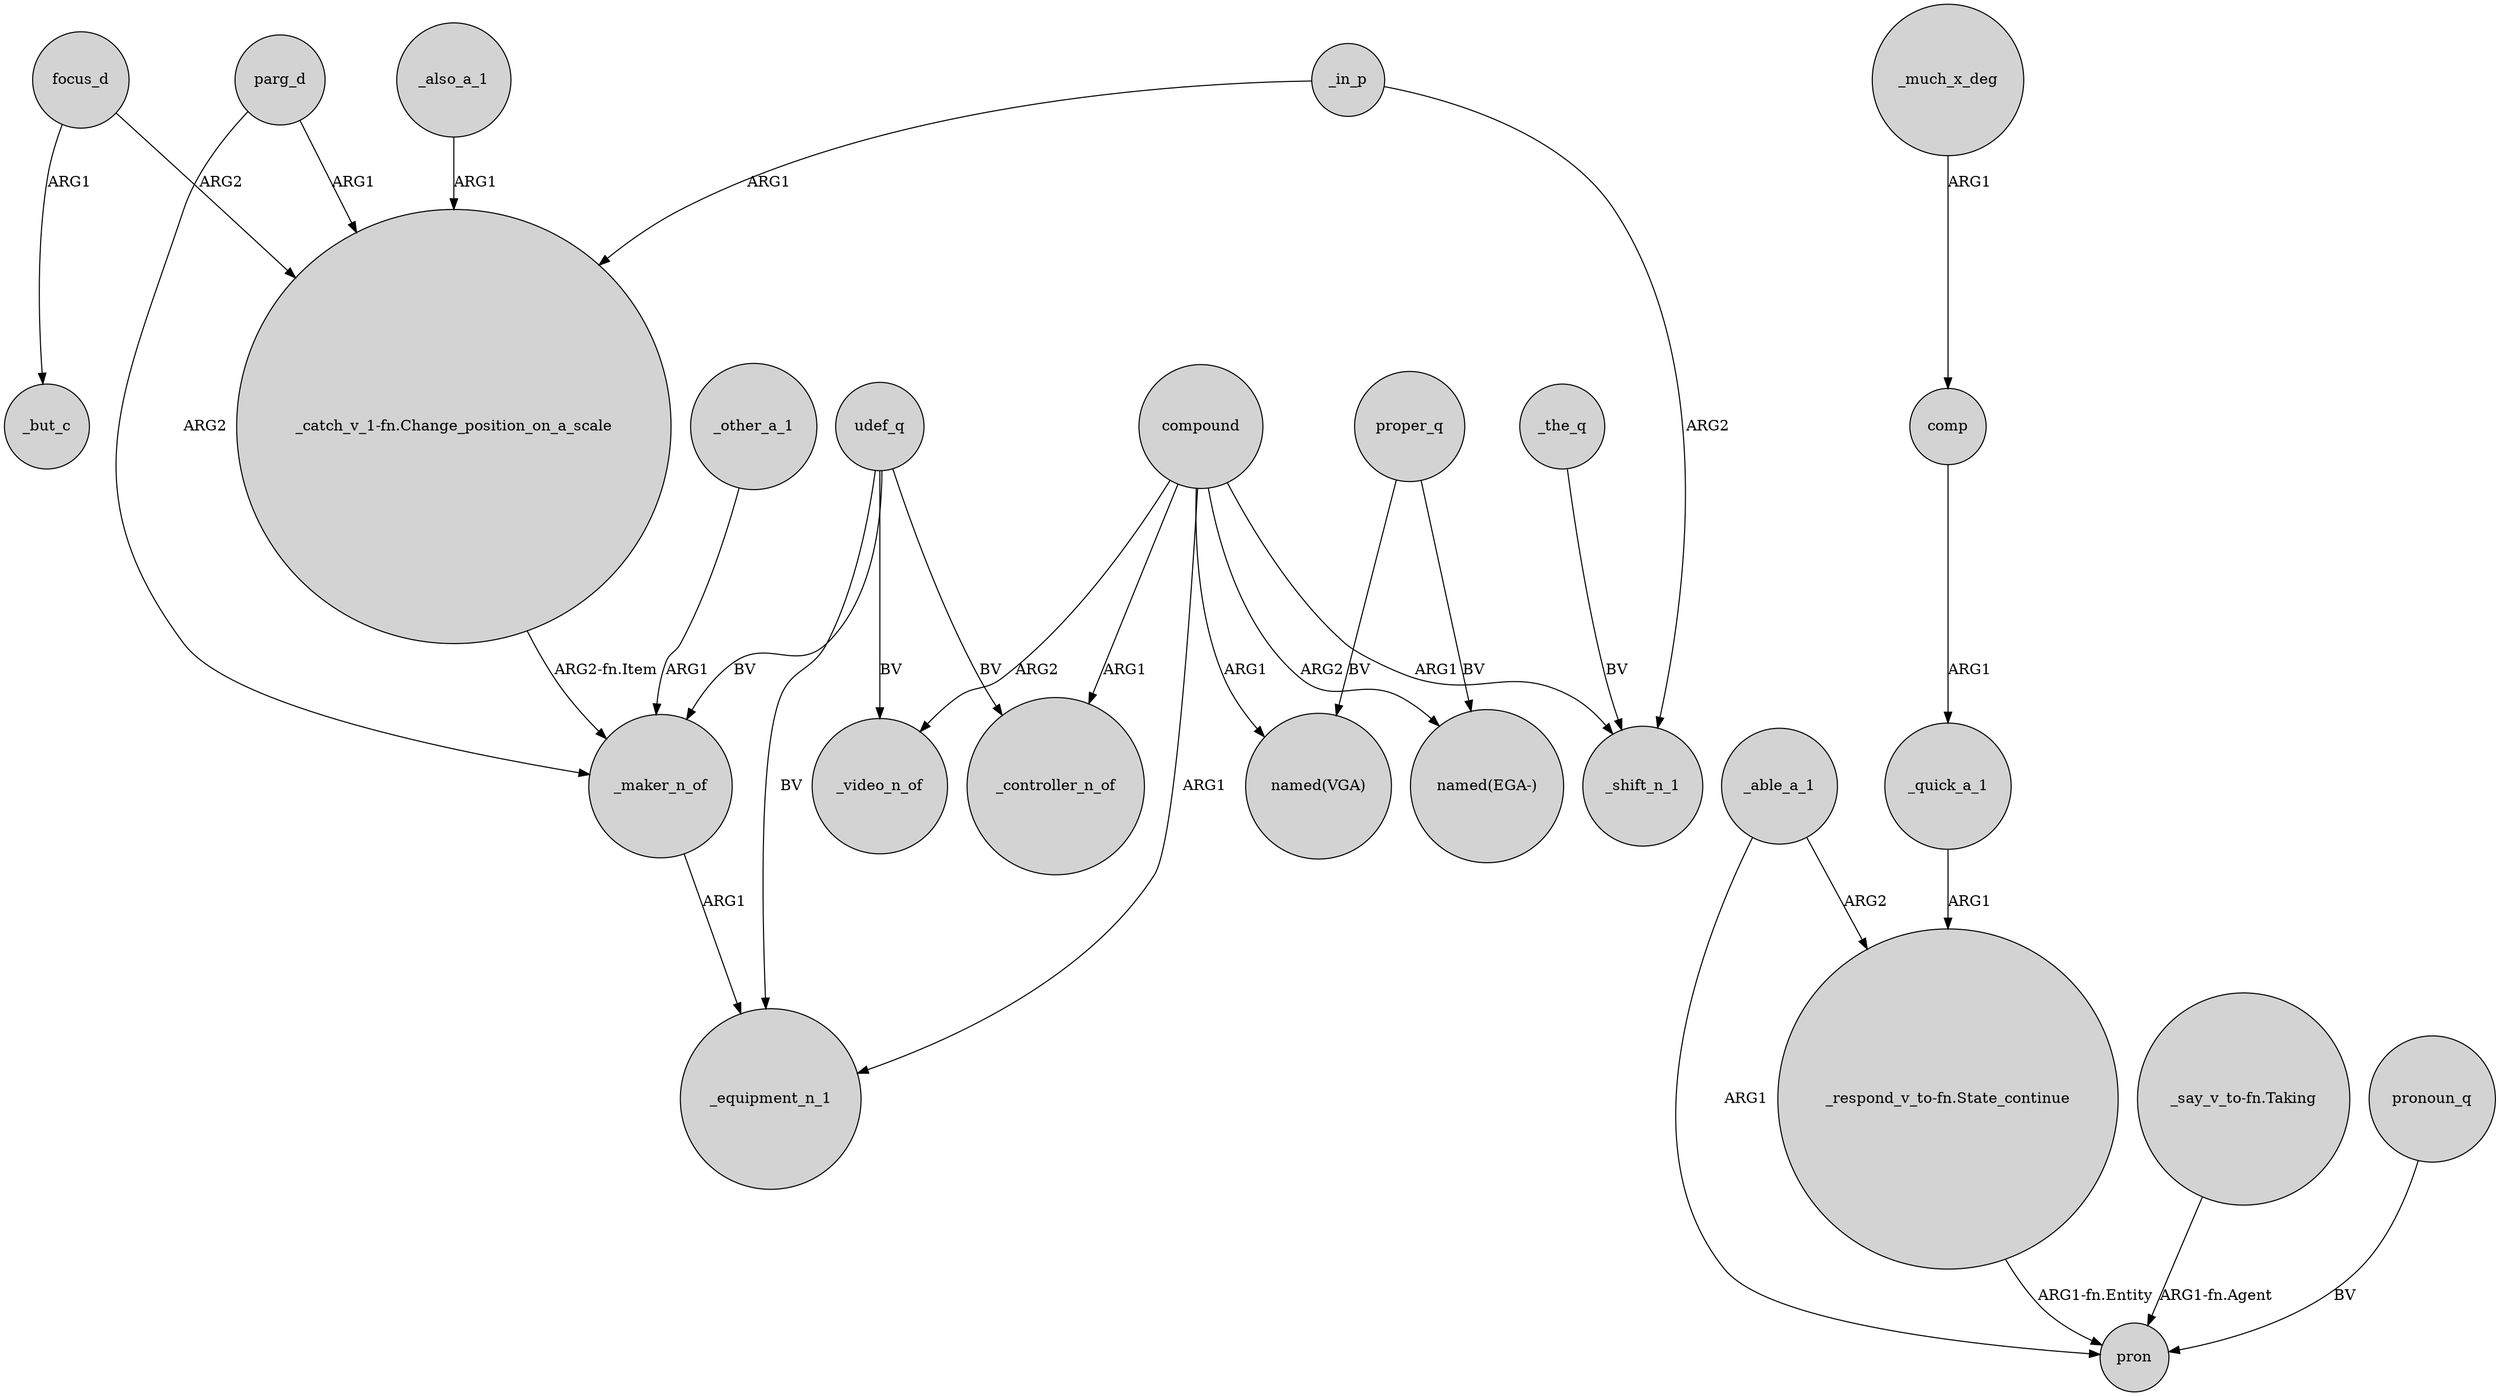 digraph {
	node [shape=circle style=filled]
	focus_d -> "_catch_v_1-fn.Change_position_on_a_scale" [label=ARG2]
	compound -> "named(VGA)" [label=ARG1]
	_other_a_1 -> _maker_n_of [label=ARG1]
	udef_q -> _equipment_n_1 [label=BV]
	_in_p -> "_catch_v_1-fn.Change_position_on_a_scale" [label=ARG1]
	compound -> _equipment_n_1 [label=ARG1]
	_maker_n_of -> _equipment_n_1 [label=ARG1]
	_able_a_1 -> pron [label=ARG1]
	"_respond_v_to-fn.State_continue" -> pron [label="ARG1-fn.Entity"]
	proper_q -> "named(VGA)" [label=BV]
	_quick_a_1 -> "_respond_v_to-fn.State_continue" [label=ARG1]
	_the_q -> _shift_n_1 [label=BV]
	"_catch_v_1-fn.Change_position_on_a_scale" -> _maker_n_of [label="ARG2-fn.Item"]
	_able_a_1 -> "_respond_v_to-fn.State_continue" [label=ARG2]
	"_say_v_to-fn.Taking" -> pron [label="ARG1-fn.Agent"]
	compound -> "named(EGA-)" [label=ARG2]
	udef_q -> _maker_n_of [label=BV]
	pronoun_q -> pron [label=BV]
	parg_d -> _maker_n_of [label=ARG2]
	udef_q -> _video_n_of [label=BV]
	compound -> _video_n_of [label=ARG2]
	parg_d -> "_catch_v_1-fn.Change_position_on_a_scale" [label=ARG1]
	_in_p -> _shift_n_1 [label=ARG2]
	focus_d -> _but_c [label=ARG1]
	compound -> _controller_n_of [label=ARG1]
	comp -> _quick_a_1 [label=ARG1]
	compound -> _shift_n_1 [label=ARG1]
	udef_q -> _controller_n_of [label=BV]
	_much_x_deg -> comp [label=ARG1]
	_also_a_1 -> "_catch_v_1-fn.Change_position_on_a_scale" [label=ARG1]
	proper_q -> "named(EGA-)" [label=BV]
}
